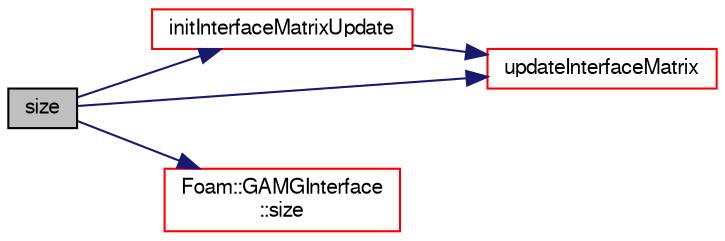 digraph "size"
{
  bgcolor="transparent";
  edge [fontname="FreeSans",fontsize="10",labelfontname="FreeSans",labelfontsize="10"];
  node [fontname="FreeSans",fontsize="10",shape=record];
  rankdir="LR";
  Node18 [label="size",height=0.2,width=0.4,color="black", fillcolor="grey75", style="filled", fontcolor="black"];
  Node18 -> Node19 [color="midnightblue",fontsize="10",style="solid",fontname="FreeSans"];
  Node19 [label="initInterfaceMatrixUpdate",height=0.2,width=0.4,color="red",URL="$a27018.html#a4aa231b00ad3efb2f5543ec242689eb2",tooltip="Initialise neighbour matrix update. "];
  Node19 -> Node24 [color="midnightblue",fontsize="10",style="solid",fontname="FreeSans"];
  Node24 [label="updateInterfaceMatrix",height=0.2,width=0.4,color="red",URL="$a27018.html#a4144bb27e8739ab5a673b3da1e245e17",tooltip="Update result field based on interface functionality. "];
  Node18 -> Node27 [color="midnightblue",fontsize="10",style="solid",fontname="FreeSans"];
  Node27 [label="Foam::GAMGInterface\l::size",height=0.2,width=0.4,color="red",URL="$a27026.html#a03bc1200aac252c4d3e18657d700b71c",tooltip="Return size. "];
  Node18 -> Node24 [color="midnightblue",fontsize="10",style="solid",fontname="FreeSans"];
}
